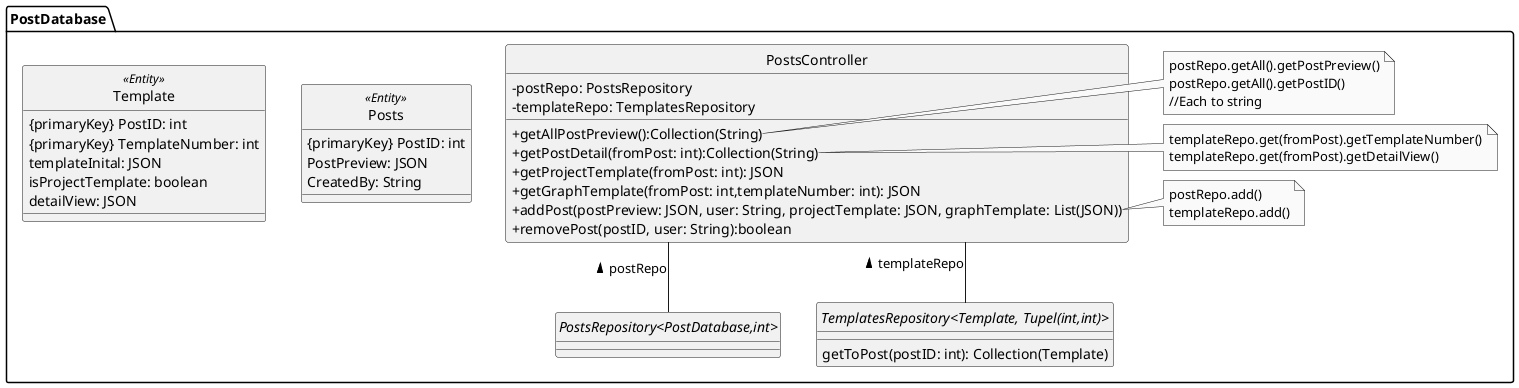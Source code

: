 @startuml
'https://plantuml.com/class-diagram
skinparam monochrome true
skinparam shadowing false
skinparam genericDisplay old
skinparam classAttributeIconSize 0
hide circle
skinparam {
Linetype ortho
}
package PostDatabase{
    PostsController -- PostsRepository : postRepo <
    PostsController -- TemplatesRepository : templateRepo <

    class Posts <<Entity>>{
        {primaryKey} PostID: int
        PostPreview: JSON
        CreatedBy: String
    }
'extends JpaRepository
    interface PostsRepository <PostDatabase,int> {}

    class PostsController {
        - postRepo: PostsRepository
        - templateRepo: TemplatesRepository

        + getAllPostPreview():Collection(String)
        + getPostDetail(fromPost: int):Collection(String)
        + getProjectTemplate(fromPost: int): JSON
        + getGraphTemplate(fromPost: int,templateNumber: int): JSON
        + addPost(postPreview: JSON, user: String, projectTemplate: JSON, graphTemplate: List(JSON))
        + removePost(postID, user: String):boolean
    }

    note right of PostsController::getAllPostPreview{
        postRepo.getAll().getPostPreview()
        postRepo.getAll().getPostID()
        //Each to string
    }

    note right of PostsController::getPostDetail{
        templateRepo.get(fromPost).getTemplateNumber()
        templateRepo.get(fromPost).getDetailView()
    }

    note right of PostsController::addPost{
            postRepo.add()
            templateRepo.add()
        }


    class Template <<Entity>>{
        {primaryKey} PostID: int
        {primaryKey} TemplateNumber: int
        templateInital: JSON
        isProjectTemplate: boolean
        detailView: JSON
    }
    ' extends JpaRepository
    interface TemplatesRepository <Template, Tupel(int,int)> {
        getToPost(postID: int): Collection(Template)
    }

  }


@enduml